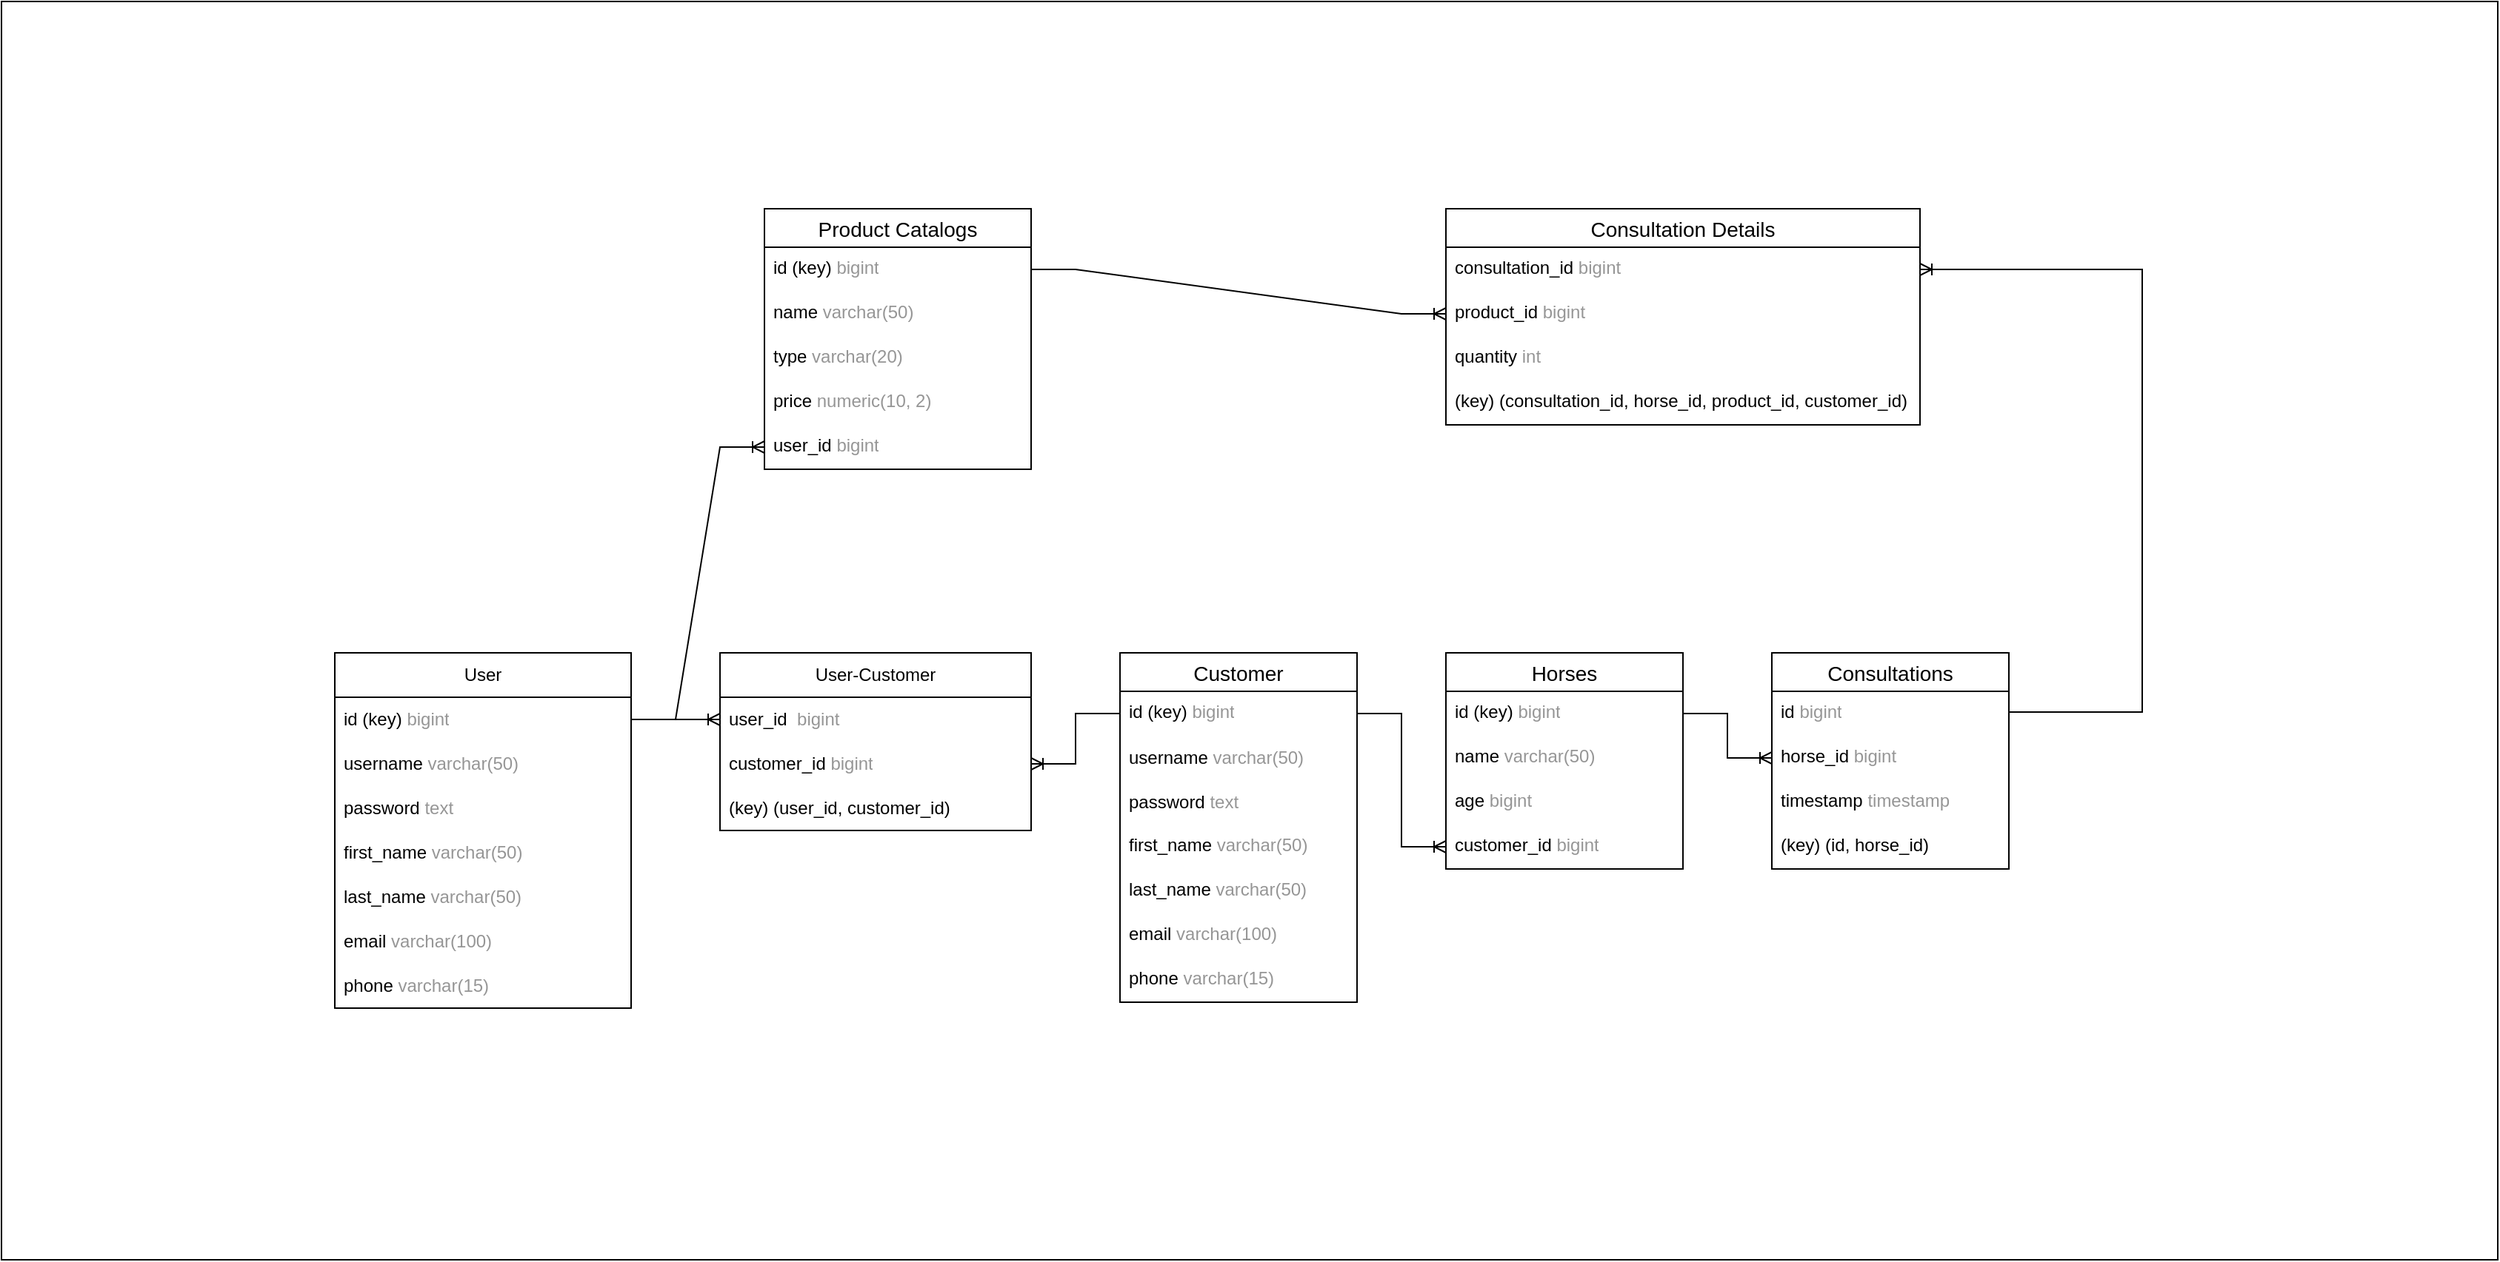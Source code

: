 <mxfile version="26.2.12">
  <diagram name="Page-1" id="a7904f86-f2b4-8e86-fa97-74104820619b">
    <mxGraphModel dx="3390" dy="1524" grid="1" gridSize="10" guides="1" tooltips="1" connect="1" arrows="1" fold="1" page="1" pageScale="1" pageWidth="1100" pageHeight="850" background="#FFFFFF" math="0" shadow="0">
      <root>
        <mxCell id="0" />
        <mxCell id="1" parent="0" />
        <mxCell id="0PUOpv4q3WC7BL36jvcQ-1" value="" style="rounded=0;whiteSpace=wrap;html=1;" parent="1" vertex="1">
          <mxGeometry x="-1295" y="-850" width="1685" height="850" as="geometry" />
        </mxCell>
        <mxCell id="CKcXtdMAVw7ahf70taSX-3" value="User" style="swimlane;fontStyle=0;childLayout=stackLayout;horizontal=1;startSize=30;horizontalStack=0;resizeParent=1;resizeParentMax=0;resizeLast=0;collapsible=1;marginBottom=0;whiteSpace=wrap;html=1;" parent="1" vertex="1">
          <mxGeometry x="-1070" y="-410" width="200" height="240" as="geometry" />
        </mxCell>
        <mxCell id="CKcXtdMAVw7ahf70taSX-4" value="id (key)&amp;nbsp;&lt;span style=&quot;color: rgb(150, 150, 150);&quot;&gt;bigint&lt;/span&gt;" style="text;strokeColor=none;fillColor=none;align=left;verticalAlign=middle;spacingLeft=4;spacingRight=4;overflow=hidden;points=[[0,0.5],[1,0.5]];portConstraint=eastwest;rotatable=0;whiteSpace=wrap;html=1;" parent="CKcXtdMAVw7ahf70taSX-3" vertex="1">
          <mxGeometry y="30" width="200" height="30" as="geometry" />
        </mxCell>
        <mxCell id="CKcXtdMAVw7ahf70taSX-5" value="username&amp;nbsp;&lt;span style=&quot;caret-color: rgb(150, 150, 150); color: rgb(150, 150, 150);&quot;&gt;varchar(50)&lt;/span&gt;" style="text;strokeColor=none;fillColor=none;align=left;verticalAlign=middle;spacingLeft=4;spacingRight=4;overflow=hidden;points=[[0,0.5],[1,0.5]];portConstraint=eastwest;rotatable=0;whiteSpace=wrap;html=1;" parent="CKcXtdMAVw7ahf70taSX-3" vertex="1">
          <mxGeometry y="60" width="200" height="30" as="geometry" />
        </mxCell>
        <mxCell id="CKcXtdMAVw7ahf70taSX-6" value="password&amp;nbsp;&lt;span style=&quot;caret-color: rgb(150, 150, 150); color: rgb(150, 150, 150);&quot;&gt;text&lt;/span&gt;" style="text;strokeColor=none;fillColor=none;align=left;verticalAlign=middle;spacingLeft=4;spacingRight=4;overflow=hidden;points=[[0,0.5],[1,0.5]];portConstraint=eastwest;rotatable=0;whiteSpace=wrap;html=1;" parent="CKcXtdMAVw7ahf70taSX-3" vertex="1">
          <mxGeometry y="90" width="200" height="30" as="geometry" />
        </mxCell>
        <mxCell id="CKcXtdMAVw7ahf70taSX-13" value="first_name&amp;nbsp;&lt;span style=&quot;caret-color: rgb(150, 150, 150); color: rgb(150, 150, 150);&quot;&gt;varchar(50)&lt;/span&gt;" style="text;strokeColor=none;fillColor=none;align=left;verticalAlign=middle;spacingLeft=4;spacingRight=4;overflow=hidden;points=[[0,0.5],[1,0.5]];portConstraint=eastwest;rotatable=0;whiteSpace=wrap;html=1;" parent="CKcXtdMAVw7ahf70taSX-3" vertex="1">
          <mxGeometry y="120" width="200" height="30" as="geometry" />
        </mxCell>
        <mxCell id="CKcXtdMAVw7ahf70taSX-14" value="last_name&amp;nbsp;&lt;span style=&quot;caret-color: rgb(150, 150, 150); color: rgb(150, 150, 150);&quot;&gt;varchar(50)&lt;/span&gt;" style="text;strokeColor=none;fillColor=none;align=left;verticalAlign=middle;spacingLeft=4;spacingRight=4;overflow=hidden;points=[[0,0.5],[1,0.5]];portConstraint=eastwest;rotatable=0;whiteSpace=wrap;html=1;" parent="CKcXtdMAVw7ahf70taSX-3" vertex="1">
          <mxGeometry y="150" width="200" height="30" as="geometry" />
        </mxCell>
        <mxCell id="CKcXtdMAVw7ahf70taSX-15" value="email&amp;nbsp;&lt;span style=&quot;caret-color: rgb(150, 150, 150); color: rgb(150, 150, 150);&quot;&gt;varchar(100)&lt;/span&gt;" style="text;strokeColor=none;fillColor=none;align=left;verticalAlign=middle;spacingLeft=4;spacingRight=4;overflow=hidden;points=[[0,0.5],[1,0.5]];portConstraint=eastwest;rotatable=0;whiteSpace=wrap;html=1;" parent="CKcXtdMAVw7ahf70taSX-3" vertex="1">
          <mxGeometry y="180" width="200" height="30" as="geometry" />
        </mxCell>
        <mxCell id="CKcXtdMAVw7ahf70taSX-16" value="phone&amp;nbsp;&lt;span style=&quot;caret-color: rgb(150, 150, 150); color: rgb(150, 150, 150);&quot;&gt;varchar(15)&lt;/span&gt;" style="text;strokeColor=none;fillColor=none;align=left;verticalAlign=middle;spacingLeft=4;spacingRight=4;overflow=hidden;points=[[0,0.5],[1,0.5]];portConstraint=eastwest;rotatable=0;whiteSpace=wrap;html=1;" parent="CKcXtdMAVw7ahf70taSX-3" vertex="1">
          <mxGeometry y="210" width="200" height="30" as="geometry" />
        </mxCell>
        <mxCell id="CKcXtdMAVw7ahf70taSX-17" value="Customer" style="swimlane;fontStyle=0;childLayout=stackLayout;horizontal=1;startSize=26;horizontalStack=0;resizeParent=1;resizeParentMax=0;resizeLast=0;collapsible=1;marginBottom=0;align=center;fontSize=14;" parent="1" vertex="1">
          <mxGeometry x="-540" y="-410" width="160" height="236" as="geometry" />
        </mxCell>
        <mxCell id="CKcXtdMAVw7ahf70taSX-18" value="id (key)&amp;nbsp;&lt;span style=&quot;caret-color: rgb(150, 150, 150); color: rgb(150, 150, 150);&quot;&gt;bigint&lt;/span&gt;" style="text;strokeColor=none;fillColor=none;spacingLeft=4;spacingRight=4;overflow=hidden;rotatable=0;points=[[0,0.5],[1,0.5]];portConstraint=eastwest;fontSize=12;whiteSpace=wrap;html=1;" parent="CKcXtdMAVw7ahf70taSX-17" vertex="1">
          <mxGeometry y="26" width="160" height="30" as="geometry" />
        </mxCell>
        <mxCell id="CKcXtdMAVw7ahf70taSX-120" value="username&amp;nbsp;&lt;span style=&quot;caret-color: rgb(150, 150, 150); color: rgb(150, 150, 150);&quot;&gt;varchar(50)&lt;/span&gt;" style="text;strokeColor=none;fillColor=none;align=left;verticalAlign=middle;spacingLeft=4;spacingRight=4;overflow=hidden;points=[[0,0.5],[1,0.5]];portConstraint=eastwest;rotatable=0;whiteSpace=wrap;html=1;" parent="CKcXtdMAVw7ahf70taSX-17" vertex="1">
          <mxGeometry y="56" width="160" height="30" as="geometry" />
        </mxCell>
        <mxCell id="CKcXtdMAVw7ahf70taSX-121" value="password&amp;nbsp;&lt;span style=&quot;caret-color: rgb(150, 150, 150); color: rgb(150, 150, 150);&quot;&gt;text&lt;/span&gt;" style="text;strokeColor=none;fillColor=none;align=left;verticalAlign=middle;spacingLeft=4;spacingRight=4;overflow=hidden;points=[[0,0.5],[1,0.5]];portConstraint=eastwest;rotatable=0;whiteSpace=wrap;html=1;" parent="CKcXtdMAVw7ahf70taSX-17" vertex="1">
          <mxGeometry y="86" width="160" height="30" as="geometry" />
        </mxCell>
        <mxCell id="CKcXtdMAVw7ahf70taSX-19" value="first_name&amp;nbsp;&lt;span style=&quot;caret-color: rgb(150, 150, 150); color: rgb(150, 150, 150);&quot;&gt;varchar(50)&lt;/span&gt;" style="text;strokeColor=none;fillColor=none;spacingLeft=4;spacingRight=4;overflow=hidden;rotatable=0;points=[[0,0.5],[1,0.5]];portConstraint=eastwest;fontSize=12;whiteSpace=wrap;html=1;" parent="CKcXtdMAVw7ahf70taSX-17" vertex="1">
          <mxGeometry y="116" width="160" height="30" as="geometry" />
        </mxCell>
        <mxCell id="CKcXtdMAVw7ahf70taSX-20" value="last_name&amp;nbsp;&lt;span style=&quot;caret-color: rgb(150, 150, 150); color: rgb(150, 150, 150);&quot;&gt;varchar(50)&lt;/span&gt;" style="text;strokeColor=none;fillColor=none;spacingLeft=4;spacingRight=4;overflow=hidden;rotatable=0;points=[[0,0.5],[1,0.5]];portConstraint=eastwest;fontSize=12;whiteSpace=wrap;html=1;" parent="CKcXtdMAVw7ahf70taSX-17" vertex="1">
          <mxGeometry y="146" width="160" height="30" as="geometry" />
        </mxCell>
        <mxCell id="CKcXtdMAVw7ahf70taSX-22" value="email&amp;nbsp;&lt;span style=&quot;caret-color: rgb(150, 150, 150); color: rgb(150, 150, 150);&quot;&gt;varchar(100)&lt;/span&gt;" style="text;strokeColor=none;fillColor=none;spacingLeft=4;spacingRight=4;overflow=hidden;rotatable=0;points=[[0,0.5],[1,0.5]];portConstraint=eastwest;fontSize=12;whiteSpace=wrap;html=1;" parent="CKcXtdMAVw7ahf70taSX-17" vertex="1">
          <mxGeometry y="176" width="160" height="30" as="geometry" />
        </mxCell>
        <mxCell id="CKcXtdMAVw7ahf70taSX-23" value="phone&amp;nbsp;&lt;span style=&quot;caret-color: rgb(150, 150, 150); color: rgb(150, 150, 150);&quot;&gt;varchar(15)&lt;/span&gt;" style="text;strokeColor=none;fillColor=none;spacingLeft=4;spacingRight=4;overflow=hidden;rotatable=0;points=[[0,0.5],[1,0.5]];portConstraint=eastwest;fontSize=12;whiteSpace=wrap;html=1;" parent="CKcXtdMAVw7ahf70taSX-17" vertex="1">
          <mxGeometry y="206" width="160" height="30" as="geometry" />
        </mxCell>
        <mxCell id="CKcXtdMAVw7ahf70taSX-25" value="Horses" style="swimlane;fontStyle=0;childLayout=stackLayout;horizontal=1;startSize=26;horizontalStack=0;resizeParent=1;resizeParentMax=0;resizeLast=0;collapsible=1;marginBottom=0;align=center;fontSize=14;" parent="1" vertex="1">
          <mxGeometry x="-320" y="-410" width="160" height="146" as="geometry">
            <mxRectangle x="280" y="-380" width="80" height="30" as="alternateBounds" />
          </mxGeometry>
        </mxCell>
        <mxCell id="CKcXtdMAVw7ahf70taSX-26" value="id (key)&amp;nbsp;&lt;span style=&quot;caret-color: rgb(150, 150, 150); color: rgb(150, 150, 150);&quot;&gt;bigint&lt;/span&gt;" style="text;strokeColor=none;fillColor=none;spacingLeft=4;spacingRight=4;overflow=hidden;rotatable=0;points=[[0,0.5],[1,0.5]];portConstraint=eastwest;fontSize=12;whiteSpace=wrap;html=1;" parent="CKcXtdMAVw7ahf70taSX-25" vertex="1">
          <mxGeometry y="26" width="160" height="30" as="geometry" />
        </mxCell>
        <mxCell id="CKcXtdMAVw7ahf70taSX-27" value="name&amp;nbsp;&lt;span style=&quot;caret-color: rgb(150, 150, 150); color: rgb(150, 150, 150);&quot;&gt;varchar(50)&lt;/span&gt;" style="text;strokeColor=none;fillColor=none;spacingLeft=4;spacingRight=4;overflow=hidden;rotatable=0;points=[[0,0.5],[1,0.5]];portConstraint=eastwest;fontSize=12;whiteSpace=wrap;html=1;" parent="CKcXtdMAVw7ahf70taSX-25" vertex="1">
          <mxGeometry y="56" width="160" height="30" as="geometry" />
        </mxCell>
        <mxCell id="CKcXtdMAVw7ahf70taSX-28" value="age&amp;nbsp;&lt;span style=&quot;caret-color: rgb(150, 150, 150); color: rgb(150, 150, 150);&quot;&gt;bigint&lt;/span&gt;" style="text;strokeColor=none;fillColor=none;spacingLeft=4;spacingRight=4;overflow=hidden;rotatable=0;points=[[0,0.5],[1,0.5]];portConstraint=eastwest;fontSize=12;whiteSpace=wrap;html=1;" parent="CKcXtdMAVw7ahf70taSX-25" vertex="1">
          <mxGeometry y="86" width="160" height="30" as="geometry" />
        </mxCell>
        <mxCell id="CKcXtdMAVw7ahf70taSX-29" value="customer_id&amp;nbsp;&lt;span style=&quot;caret-color: rgb(150, 150, 150); color: rgb(150, 150, 150);&quot;&gt;bigint&lt;/span&gt;" style="text;strokeColor=none;fillColor=none;spacingLeft=4;spacingRight=4;overflow=hidden;rotatable=0;points=[[0,0.5],[1,0.5]];portConstraint=eastwest;fontSize=12;whiteSpace=wrap;html=1;" parent="CKcXtdMAVw7ahf70taSX-25" vertex="1">
          <mxGeometry y="116" width="160" height="30" as="geometry" />
        </mxCell>
        <mxCell id="CKcXtdMAVw7ahf70taSX-32" value="Consultations" style="swimlane;fontStyle=0;childLayout=stackLayout;horizontal=1;startSize=26;horizontalStack=0;resizeParent=1;resizeParentMax=0;resizeLast=0;collapsible=1;marginBottom=0;align=center;fontSize=14;" parent="1" vertex="1">
          <mxGeometry x="-100" y="-410" width="160" height="146" as="geometry" />
        </mxCell>
        <mxCell id="CKcXtdMAVw7ahf70taSX-33" value="id&amp;nbsp;&lt;span style=&quot;caret-color: rgb(150, 150, 150); color: rgb(150, 150, 150);&quot;&gt;bigint&lt;/span&gt;" style="text;strokeColor=none;fillColor=none;spacingLeft=4;spacingRight=4;overflow=hidden;rotatable=0;points=[[0,0.5],[1,0.5]];portConstraint=eastwest;fontSize=12;whiteSpace=wrap;html=1;" parent="CKcXtdMAVw7ahf70taSX-32" vertex="1">
          <mxGeometry y="26" width="160" height="30" as="geometry" />
        </mxCell>
        <mxCell id="CKcXtdMAVw7ahf70taSX-34" value="horse_id&amp;nbsp;&lt;span style=&quot;caret-color: rgb(150, 150, 150); color: rgb(150, 150, 150);&quot;&gt;bigint&lt;/span&gt;" style="text;strokeColor=none;fillColor=none;spacingLeft=4;spacingRight=4;overflow=hidden;rotatable=0;points=[[0,0.5],[1,0.5]];portConstraint=eastwest;fontSize=12;whiteSpace=wrap;html=1;" parent="CKcXtdMAVw7ahf70taSX-32" vertex="1">
          <mxGeometry y="56" width="160" height="30" as="geometry" />
        </mxCell>
        <mxCell id="CKcXtdMAVw7ahf70taSX-35" value="timestamp&amp;nbsp;&lt;span style=&quot;caret-color: rgb(150, 150, 150); color: rgb(150, 150, 150);&quot;&gt;timestamp&lt;/span&gt;" style="text;strokeColor=none;fillColor=none;spacingLeft=4;spacingRight=4;overflow=hidden;rotatable=0;points=[[0,0.5],[1,0.5]];portConstraint=eastwest;fontSize=12;whiteSpace=wrap;html=1;" parent="CKcXtdMAVw7ahf70taSX-32" vertex="1">
          <mxGeometry y="86" width="160" height="30" as="geometry" />
        </mxCell>
        <mxCell id="CKcXtdMAVw7ahf70taSX-36" value="(key)&amp;nbsp;(id, horse_id)" style="text;strokeColor=none;fillColor=none;spacingLeft=4;spacingRight=4;overflow=hidden;rotatable=0;points=[[0,0.5],[1,0.5]];portConstraint=eastwest;fontSize=12;whiteSpace=wrap;html=1;" parent="CKcXtdMAVw7ahf70taSX-32" vertex="1">
          <mxGeometry y="116" width="160" height="30" as="geometry" />
        </mxCell>
        <mxCell id="CKcXtdMAVw7ahf70taSX-43" value="Consultation Details" style="swimlane;fontStyle=0;childLayout=stackLayout;horizontal=1;startSize=26;horizontalStack=0;resizeParent=1;resizeParentMax=0;resizeLast=0;collapsible=1;marginBottom=0;align=center;fontSize=14;" parent="1" vertex="1">
          <mxGeometry x="-320" y="-710" width="320" height="146" as="geometry" />
        </mxCell>
        <mxCell id="CKcXtdMAVw7ahf70taSX-44" value="consultation_id&amp;nbsp;&lt;span style=&quot;caret-color: rgb(150, 150, 150); color: rgb(150, 150, 150);&quot;&gt;bigint&lt;/span&gt;" style="text;strokeColor=none;fillColor=none;spacingLeft=4;spacingRight=4;overflow=hidden;rotatable=0;points=[[0,0.5],[1,0.5]];portConstraint=eastwest;fontSize=12;whiteSpace=wrap;html=1;" parent="CKcXtdMAVw7ahf70taSX-43" vertex="1">
          <mxGeometry y="26" width="320" height="30" as="geometry" />
        </mxCell>
        <mxCell id="CKcXtdMAVw7ahf70taSX-49" value="product_id&amp;nbsp;&lt;span style=&quot;caret-color: rgb(150, 150, 150); color: rgb(150, 150, 150);&quot;&gt;bigint&lt;/span&gt;" style="text;strokeColor=none;fillColor=none;spacingLeft=4;spacingRight=4;overflow=hidden;rotatable=0;points=[[0,0.5],[1,0.5]];portConstraint=eastwest;fontSize=12;whiteSpace=wrap;html=1;" parent="CKcXtdMAVw7ahf70taSX-43" vertex="1">
          <mxGeometry y="56" width="320" height="30" as="geometry" />
        </mxCell>
        <mxCell id="CKcXtdMAVw7ahf70taSX-52" value="quantity&amp;nbsp;&lt;span style=&quot;caret-color: rgb(150, 150, 150); color: rgb(150, 150, 150);&quot;&gt;int&lt;/span&gt;" style="text;strokeColor=none;fillColor=none;spacingLeft=4;spacingRight=4;overflow=hidden;rotatable=0;points=[[0,0.5],[1,0.5]];portConstraint=eastwest;fontSize=12;whiteSpace=wrap;html=1;" parent="CKcXtdMAVw7ahf70taSX-43" vertex="1">
          <mxGeometry y="86" width="320" height="30" as="geometry" />
        </mxCell>
        <mxCell id="CKcXtdMAVw7ahf70taSX-47" value="(key)&amp;nbsp;(consultation_id, horse_id, product_id, customer_id)" style="text;strokeColor=none;fillColor=none;spacingLeft=4;spacingRight=4;overflow=hidden;rotatable=0;points=[[0,0.5],[1,0.5]];portConstraint=eastwest;fontSize=12;whiteSpace=wrap;html=1;" parent="CKcXtdMAVw7ahf70taSX-43" vertex="1">
          <mxGeometry y="116" width="320" height="30" as="geometry" />
        </mxCell>
        <mxCell id="CKcXtdMAVw7ahf70taSX-53" value="Product Catalogs" style="swimlane;fontStyle=0;childLayout=stackLayout;horizontal=1;startSize=26;horizontalStack=0;resizeParent=1;resizeParentMax=0;resizeLast=0;collapsible=1;marginBottom=0;align=center;fontSize=14;" parent="1" vertex="1">
          <mxGeometry x="-780" y="-710" width="180" height="176" as="geometry" />
        </mxCell>
        <mxCell id="CKcXtdMAVw7ahf70taSX-54" value="id (key)&amp;nbsp;&lt;span style=&quot;caret-color: rgb(150, 150, 150); color: rgb(150, 150, 150);&quot;&gt;bigint&lt;/span&gt;" style="text;strokeColor=none;fillColor=none;spacingLeft=4;spacingRight=4;overflow=hidden;rotatable=0;points=[[0,0.5],[1,0.5]];portConstraint=eastwest;fontSize=12;whiteSpace=wrap;html=1;" parent="CKcXtdMAVw7ahf70taSX-53" vertex="1">
          <mxGeometry y="26" width="180" height="30" as="geometry" />
        </mxCell>
        <mxCell id="CKcXtdMAVw7ahf70taSX-55" value="name&amp;nbsp;&lt;span style=&quot;caret-color: rgb(150, 150, 150); color: rgb(150, 150, 150);&quot;&gt;varchar(50)&lt;/span&gt;" style="text;strokeColor=none;fillColor=none;spacingLeft=4;spacingRight=4;overflow=hidden;rotatable=0;points=[[0,0.5],[1,0.5]];portConstraint=eastwest;fontSize=12;whiteSpace=wrap;html=1;" parent="CKcXtdMAVw7ahf70taSX-53" vertex="1">
          <mxGeometry y="56" width="180" height="30" as="geometry" />
        </mxCell>
        <mxCell id="CKcXtdMAVw7ahf70taSX-56" value="type&amp;nbsp;&lt;span style=&quot;caret-color: rgb(150, 150, 150); color: rgb(150, 150, 150);&quot;&gt;varchar(20)&lt;/span&gt;" style="text;strokeColor=none;fillColor=none;spacingLeft=4;spacingRight=4;overflow=hidden;rotatable=0;points=[[0,0.5],[1,0.5]];portConstraint=eastwest;fontSize=12;whiteSpace=wrap;html=1;" parent="CKcXtdMAVw7ahf70taSX-53" vertex="1">
          <mxGeometry y="86" width="180" height="30" as="geometry" />
        </mxCell>
        <mxCell id="CKcXtdMAVw7ahf70taSX-57" value="price&amp;nbsp;&lt;span style=&quot;caret-color: rgb(150, 150, 150); color: rgb(150, 150, 150);&quot;&gt;numeric(10, 2)&lt;/span&gt;" style="text;strokeColor=none;fillColor=none;spacingLeft=4;spacingRight=4;overflow=hidden;rotatable=0;points=[[0,0.5],[1,0.5]];portConstraint=eastwest;fontSize=12;whiteSpace=wrap;html=1;" parent="CKcXtdMAVw7ahf70taSX-53" vertex="1">
          <mxGeometry y="116" width="180" height="30" as="geometry" />
        </mxCell>
        <mxCell id="CKcXtdMAVw7ahf70taSX-58" value="user_id&amp;nbsp;&lt;span style=&quot;caret-color: rgb(150, 150, 150); color: rgb(150, 150, 150);&quot;&gt;bigint&lt;/span&gt;" style="text;strokeColor=none;fillColor=none;spacingLeft=4;spacingRight=4;overflow=hidden;rotatable=0;points=[[0,0.5],[1,0.5]];portConstraint=eastwest;fontSize=12;whiteSpace=wrap;html=1;" parent="CKcXtdMAVw7ahf70taSX-53" vertex="1">
          <mxGeometry y="146" width="180" height="30" as="geometry" />
        </mxCell>
        <mxCell id="CKcXtdMAVw7ahf70taSX-71" value="" style="edgeStyle=entityRelationEdgeStyle;fontSize=12;html=1;endArrow=ERoneToMany;rounded=0;exitX=1;exitY=0.5;exitDx=0;exitDy=0;entryX=0;entryY=0.5;entryDx=0;entryDy=0;" parent="1" source="CKcXtdMAVw7ahf70taSX-18" target="CKcXtdMAVw7ahf70taSX-29" edge="1">
          <mxGeometry width="100" height="100" relative="1" as="geometry">
            <mxPoint x="-250" y="-200" as="sourcePoint" />
            <mxPoint x="-150" y="-300" as="targetPoint" />
          </mxGeometry>
        </mxCell>
        <mxCell id="CKcXtdMAVw7ahf70taSX-72" value="" style="edgeStyle=entityRelationEdgeStyle;fontSize=12;html=1;endArrow=ERoneToMany;rounded=0;exitX=1;exitY=0.5;exitDx=0;exitDy=0;entryX=0;entryY=0.5;entryDx=0;entryDy=0;" parent="1" source="CKcXtdMAVw7ahf70taSX-26" target="CKcXtdMAVw7ahf70taSX-34" edge="1">
          <mxGeometry width="100" height="100" relative="1" as="geometry">
            <mxPoint x="40" y="-60" as="sourcePoint" />
            <mxPoint x="140" y="-160" as="targetPoint" />
          </mxGeometry>
        </mxCell>
        <mxCell id="CKcXtdMAVw7ahf70taSX-88" value="" style="edgeStyle=entityRelationEdgeStyle;fontSize=12;html=1;endArrow=ERoneToMany;rounded=0;entryX=1;entryY=0.5;entryDx=0;entryDy=0;" parent="1" target="CKcXtdMAVw7ahf70taSX-44" edge="1">
          <mxGeometry width="100" height="100" relative="1" as="geometry">
            <mxPoint x="120" y="-370" as="sourcePoint" />
            <mxPoint x="200" y="-370" as="targetPoint" />
            <Array as="points">
              <mxPoint x="140" y="-520" />
              <mxPoint x="70" y="-510" />
            </Array>
          </mxGeometry>
        </mxCell>
        <mxCell id="CKcXtdMAVw7ahf70taSX-89" value="" style="endArrow=none;html=1;rounded=0;exitX=1;exitY=0.5;exitDx=0;exitDy=0;" parent="1" edge="1">
          <mxGeometry width="50" height="50" relative="1" as="geometry">
            <mxPoint x="60" y="-370" as="sourcePoint" />
            <mxPoint x="120" y="-370" as="targetPoint" />
          </mxGeometry>
        </mxCell>
        <mxCell id="CKcXtdMAVw7ahf70taSX-122" value="User-Customer" style="swimlane;fontStyle=0;childLayout=stackLayout;horizontal=1;startSize=30;horizontalStack=0;resizeParent=1;resizeParentMax=0;resizeLast=0;collapsible=1;marginBottom=0;whiteSpace=wrap;html=1;" parent="1" vertex="1">
          <mxGeometry x="-810" y="-410" width="210" height="120" as="geometry" />
        </mxCell>
        <mxCell id="CKcXtdMAVw7ahf70taSX-123" value="user_id &amp;nbsp;&lt;span style=&quot;color: rgb(150, 150, 150);&quot;&gt;bigint&lt;/span&gt;" style="text;strokeColor=none;fillColor=none;align=left;verticalAlign=middle;spacingLeft=4;spacingRight=4;overflow=hidden;points=[[0,0.5],[1,0.5]];portConstraint=eastwest;rotatable=0;whiteSpace=wrap;html=1;" parent="CKcXtdMAVw7ahf70taSX-122" vertex="1">
          <mxGeometry y="30" width="210" height="30" as="geometry" />
        </mxCell>
        <mxCell id="CKcXtdMAVw7ahf70taSX-124" value="customer_id &lt;font color=&quot;#969696&quot;&gt;&lt;span style=&quot;caret-color: rgb(150, 150, 150);&quot;&gt;bigint&lt;/span&gt;&lt;/font&gt;" style="text;strokeColor=none;fillColor=none;align=left;verticalAlign=middle;spacingLeft=4;spacingRight=4;overflow=hidden;points=[[0,0.5],[1,0.5]];portConstraint=eastwest;rotatable=0;whiteSpace=wrap;html=1;" parent="CKcXtdMAVw7ahf70taSX-122" vertex="1">
          <mxGeometry y="60" width="210" height="30" as="geometry" />
        </mxCell>
        <mxCell id="CKcXtdMAVw7ahf70taSX-127" value="(key)&amp;nbsp;(user_id, customer_id)" style="text;strokeColor=none;fillColor=none;align=left;verticalAlign=middle;spacingLeft=4;spacingRight=4;overflow=hidden;points=[[0,0.5],[1,0.5]];portConstraint=eastwest;rotatable=0;whiteSpace=wrap;html=1;" parent="CKcXtdMAVw7ahf70taSX-122" vertex="1">
          <mxGeometry y="90" width="210" height="30" as="geometry" />
        </mxCell>
        <mxCell id="CKcXtdMAVw7ahf70taSX-128" value="" style="edgeStyle=entityRelationEdgeStyle;fontSize=12;html=1;endArrow=ERoneToMany;rounded=0;exitX=1;exitY=0.5;exitDx=0;exitDy=0;entryX=0;entryY=0.5;entryDx=0;entryDy=0;" parent="1" source="CKcXtdMAVw7ahf70taSX-4" target="CKcXtdMAVw7ahf70taSX-123" edge="1">
          <mxGeometry width="100" height="100" relative="1" as="geometry">
            <mxPoint x="-740" y="-90" as="sourcePoint" />
            <mxPoint x="-640" y="-190" as="targetPoint" />
          </mxGeometry>
        </mxCell>
        <mxCell id="CKcXtdMAVw7ahf70taSX-130" value="" style="edgeStyle=entityRelationEdgeStyle;fontSize=12;html=1;endArrow=ERoneToMany;rounded=0;exitX=0;exitY=0.5;exitDx=0;exitDy=0;entryX=1;entryY=0.5;entryDx=0;entryDy=0;" parent="1" source="CKcXtdMAVw7ahf70taSX-18" target="CKcXtdMAVw7ahf70taSX-124" edge="1">
          <mxGeometry width="100" height="100" relative="1" as="geometry">
            <mxPoint x="-730" y="-90" as="sourcePoint" />
            <mxPoint x="-630" y="-190" as="targetPoint" />
            <Array as="points">
              <mxPoint x="-570" y="-340" />
              <mxPoint x="-560" y="-360" />
            </Array>
          </mxGeometry>
        </mxCell>
        <mxCell id="CKcXtdMAVw7ahf70taSX-135" value="" style="edgeStyle=entityRelationEdgeStyle;fontSize=12;html=1;endArrow=ERoneToMany;rounded=0;exitX=1;exitY=0.5;exitDx=0;exitDy=0;entryX=0;entryY=0.5;entryDx=0;entryDy=0;" parent="1" source="CKcXtdMAVw7ahf70taSX-4" target="CKcXtdMAVw7ahf70taSX-58" edge="1">
          <mxGeometry width="100" height="100" relative="1" as="geometry">
            <mxPoint x="-520" y="-350" as="sourcePoint" />
            <mxPoint x="-420" y="-450" as="targetPoint" />
          </mxGeometry>
        </mxCell>
        <mxCell id="CKcXtdMAVw7ahf70taSX-136" value="" style="edgeStyle=entityRelationEdgeStyle;fontSize=12;html=1;endArrow=ERoneToMany;rounded=0;exitX=1;exitY=0.5;exitDx=0;exitDy=0;entryX=0;entryY=0.5;entryDx=0;entryDy=0;" parent="1" source="CKcXtdMAVw7ahf70taSX-54" target="CKcXtdMAVw7ahf70taSX-49" edge="1">
          <mxGeometry width="100" height="100" relative="1" as="geometry">
            <mxPoint x="-490" y="-625" as="sourcePoint" />
            <mxPoint x="-390" y="-725" as="targetPoint" />
          </mxGeometry>
        </mxCell>
      </root>
    </mxGraphModel>
  </diagram>
</mxfile>
